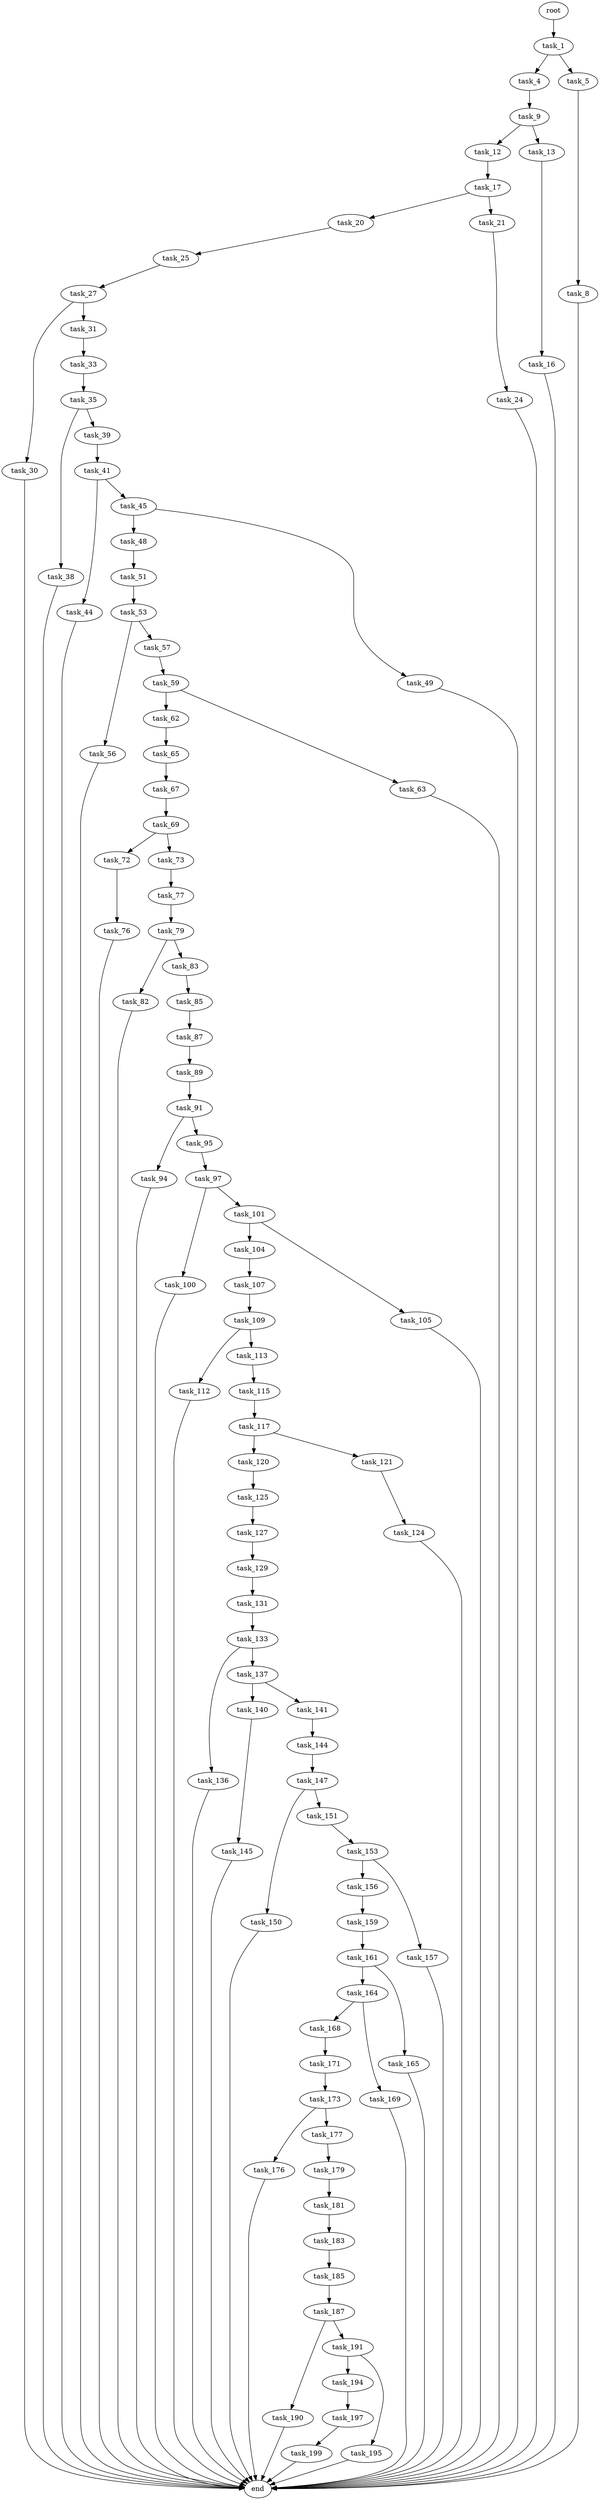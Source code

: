 digraph G {
  root [size="0.000000"];
  task_1 [size="366632062559.000000"];
  task_4 [size="30390864204.000000"];
  task_5 [size="52838202539.000000"];
  task_8 [size="231928233984.000000"];
  task_9 [size="368293445632.000000"];
  task_12 [size="368293445632.000000"];
  task_13 [size="134217728000.000000"];
  task_16 [size="30363455659.000000"];
  task_17 [size="1849622220.000000"];
  task_20 [size="5784880260.000000"];
  task_21 [size="134217728000.000000"];
  task_24 [size="1073741824000.000000"];
  task_25 [size="28991029248.000000"];
  task_27 [size="3230657059.000000"];
  task_30 [size="615585686911.000000"];
  task_31 [size="1015529179603.000000"];
  task_33 [size="368293445632.000000"];
  task_35 [size="782757789696.000000"];
  task_38 [size="549755813888.000000"];
  task_39 [size="10566177549.000000"];
  task_41 [size="231928233984.000000"];
  task_44 [size="320249626790.000000"];
  task_45 [size="68469790058.000000"];
  task_48 [size="368293445632.000000"];
  task_49 [size="231928233984.000000"];
  task_51 [size="17977010496.000000"];
  task_53 [size="28991029248.000000"];
  task_56 [size="782757789696.000000"];
  task_57 [size="805709767513.000000"];
  task_59 [size="549755813888.000000"];
  task_62 [size="14261247282.000000"];
  task_63 [size="5953939676.000000"];
  task_65 [size="139379057877.000000"];
  task_67 [size="231928233984.000000"];
  task_69 [size="3462823334.000000"];
  task_72 [size="134217728000.000000"];
  task_73 [size="1073741824000.000000"];
  task_76 [size="549755813888.000000"];
  task_77 [size="269962024691.000000"];
  task_79 [size="15028714253.000000"];
  task_82 [size="3957155867.000000"];
  task_83 [size="2567576794.000000"];
  task_85 [size="549755813888.000000"];
  task_87 [size="26172891845.000000"];
  task_89 [size="618097507220.000000"];
  task_91 [size="32832674139.000000"];
  task_94 [size="549755813888.000000"];
  task_95 [size="783611599730.000000"];
  task_97 [size="68719476736.000000"];
  task_100 [size="1086837820.000000"];
  task_101 [size="400998615032.000000"];
  task_104 [size="3163357777.000000"];
  task_105 [size="73969463307.000000"];
  task_107 [size="28991029248.000000"];
  task_109 [size="68719476736.000000"];
  task_112 [size="836984572.000000"];
  task_113 [size="368899617011.000000"];
  task_115 [size="6208430878.000000"];
  task_117 [size="3158628271.000000"];
  task_120 [size="193535473930.000000"];
  task_121 [size="23111316319.000000"];
  task_124 [size="415144319652.000000"];
  task_125 [size="262888720220.000000"];
  task_127 [size="7859351524.000000"];
  task_129 [size="1073741824000.000000"];
  task_131 [size="231928233984.000000"];
  task_133 [size="83136395489.000000"];
  task_136 [size="9935667813.000000"];
  task_137 [size="485530410821.000000"];
  task_140 [size="782757789696.000000"];
  task_141 [size="782757789696.000000"];
  task_144 [size="134217728000.000000"];
  task_145 [size="549755813888.000000"];
  task_147 [size="549755813888.000000"];
  task_150 [size="15316008857.000000"];
  task_151 [size="126113930735.000000"];
  task_153 [size="8589934592.000000"];
  task_156 [size="87734481011.000000"];
  task_157 [size="6538277818.000000"];
  task_159 [size="68719476736.000000"];
  task_161 [size="44916691866.000000"];
  task_164 [size="5560673131.000000"];
  task_165 [size="531017978261.000000"];
  task_168 [size="7766578861.000000"];
  task_169 [size="291222036109.000000"];
  task_171 [size="34113698291.000000"];
  task_173 [size="19068385952.000000"];
  task_176 [size="8589934592.000000"];
  task_177 [size="126151212179.000000"];
  task_179 [size="28991029248.000000"];
  task_181 [size="68719476736.000000"];
  task_183 [size="111309388956.000000"];
  task_185 [size="171044634339.000000"];
  task_187 [size="32414255069.000000"];
  task_190 [size="549755813888.000000"];
  task_191 [size="29005675150.000000"];
  task_194 [size="368959696791.000000"];
  task_195 [size="549755813888.000000"];
  task_197 [size="8589934592.000000"];
  task_199 [size="31209382494.000000"];
  end [size="0.000000"];

  root -> task_1 [size="1.000000"];
  task_1 -> task_4 [size="838860800.000000"];
  task_1 -> task_5 [size="838860800.000000"];
  task_4 -> task_9 [size="679477248.000000"];
  task_5 -> task_8 [size="75497472.000000"];
  task_8 -> end [size="1.000000"];
  task_9 -> task_12 [size="411041792.000000"];
  task_9 -> task_13 [size="411041792.000000"];
  task_12 -> task_17 [size="411041792.000000"];
  task_13 -> task_16 [size="209715200.000000"];
  task_16 -> end [size="1.000000"];
  task_17 -> task_20 [size="33554432.000000"];
  task_17 -> task_21 [size="33554432.000000"];
  task_20 -> task_25 [size="536870912.000000"];
  task_21 -> task_24 [size="209715200.000000"];
  task_24 -> end [size="1.000000"];
  task_25 -> task_27 [size="75497472.000000"];
  task_27 -> task_30 [size="134217728.000000"];
  task_27 -> task_31 [size="134217728.000000"];
  task_30 -> end [size="1.000000"];
  task_31 -> task_33 [size="679477248.000000"];
  task_33 -> task_35 [size="411041792.000000"];
  task_35 -> task_38 [size="679477248.000000"];
  task_35 -> task_39 [size="679477248.000000"];
  task_38 -> end [size="1.000000"];
  task_39 -> task_41 [size="301989888.000000"];
  task_41 -> task_44 [size="301989888.000000"];
  task_41 -> task_45 [size="301989888.000000"];
  task_44 -> end [size="1.000000"];
  task_45 -> task_48 [size="209715200.000000"];
  task_45 -> task_49 [size="209715200.000000"];
  task_48 -> task_51 [size="411041792.000000"];
  task_49 -> end [size="1.000000"];
  task_51 -> task_53 [size="301989888.000000"];
  task_53 -> task_56 [size="75497472.000000"];
  task_53 -> task_57 [size="75497472.000000"];
  task_56 -> end [size="1.000000"];
  task_57 -> task_59 [size="536870912.000000"];
  task_59 -> task_62 [size="536870912.000000"];
  task_59 -> task_63 [size="536870912.000000"];
  task_62 -> task_65 [size="301989888.000000"];
  task_63 -> end [size="1.000000"];
  task_65 -> task_67 [size="134217728.000000"];
  task_67 -> task_69 [size="301989888.000000"];
  task_69 -> task_72 [size="301989888.000000"];
  task_69 -> task_73 [size="301989888.000000"];
  task_72 -> task_76 [size="209715200.000000"];
  task_73 -> task_77 [size="838860800.000000"];
  task_76 -> end [size="1.000000"];
  task_77 -> task_79 [size="838860800.000000"];
  task_79 -> task_82 [size="301989888.000000"];
  task_79 -> task_83 [size="301989888.000000"];
  task_82 -> end [size="1.000000"];
  task_83 -> task_85 [size="75497472.000000"];
  task_85 -> task_87 [size="536870912.000000"];
  task_87 -> task_89 [size="536870912.000000"];
  task_89 -> task_91 [size="411041792.000000"];
  task_91 -> task_94 [size="33554432.000000"];
  task_91 -> task_95 [size="33554432.000000"];
  task_94 -> end [size="1.000000"];
  task_95 -> task_97 [size="679477248.000000"];
  task_97 -> task_100 [size="134217728.000000"];
  task_97 -> task_101 [size="134217728.000000"];
  task_100 -> end [size="1.000000"];
  task_101 -> task_104 [size="679477248.000000"];
  task_101 -> task_105 [size="679477248.000000"];
  task_104 -> task_107 [size="209715200.000000"];
  task_105 -> end [size="1.000000"];
  task_107 -> task_109 [size="75497472.000000"];
  task_109 -> task_112 [size="134217728.000000"];
  task_109 -> task_113 [size="134217728.000000"];
  task_112 -> end [size="1.000000"];
  task_113 -> task_115 [size="411041792.000000"];
  task_115 -> task_117 [size="536870912.000000"];
  task_117 -> task_120 [size="209715200.000000"];
  task_117 -> task_121 [size="209715200.000000"];
  task_120 -> task_125 [size="411041792.000000"];
  task_121 -> task_124 [size="33554432.000000"];
  task_124 -> end [size="1.000000"];
  task_125 -> task_127 [size="411041792.000000"];
  task_127 -> task_129 [size="536870912.000000"];
  task_129 -> task_131 [size="838860800.000000"];
  task_131 -> task_133 [size="301989888.000000"];
  task_133 -> task_136 [size="75497472.000000"];
  task_133 -> task_137 [size="75497472.000000"];
  task_136 -> end [size="1.000000"];
  task_137 -> task_140 [size="301989888.000000"];
  task_137 -> task_141 [size="301989888.000000"];
  task_140 -> task_145 [size="679477248.000000"];
  task_141 -> task_144 [size="679477248.000000"];
  task_144 -> task_147 [size="209715200.000000"];
  task_145 -> end [size="1.000000"];
  task_147 -> task_150 [size="536870912.000000"];
  task_147 -> task_151 [size="536870912.000000"];
  task_150 -> end [size="1.000000"];
  task_151 -> task_153 [size="536870912.000000"];
  task_153 -> task_156 [size="33554432.000000"];
  task_153 -> task_157 [size="33554432.000000"];
  task_156 -> task_159 [size="75497472.000000"];
  task_157 -> end [size="1.000000"];
  task_159 -> task_161 [size="134217728.000000"];
  task_161 -> task_164 [size="134217728.000000"];
  task_161 -> task_165 [size="134217728.000000"];
  task_164 -> task_168 [size="134217728.000000"];
  task_164 -> task_169 [size="134217728.000000"];
  task_165 -> end [size="1.000000"];
  task_168 -> task_171 [size="411041792.000000"];
  task_169 -> end [size="1.000000"];
  task_171 -> task_173 [size="536870912.000000"];
  task_173 -> task_176 [size="838860800.000000"];
  task_173 -> task_177 [size="838860800.000000"];
  task_176 -> end [size="1.000000"];
  task_177 -> task_179 [size="536870912.000000"];
  task_179 -> task_181 [size="75497472.000000"];
  task_181 -> task_183 [size="134217728.000000"];
  task_183 -> task_185 [size="301989888.000000"];
  task_185 -> task_187 [size="411041792.000000"];
  task_187 -> task_190 [size="838860800.000000"];
  task_187 -> task_191 [size="838860800.000000"];
  task_190 -> end [size="1.000000"];
  task_191 -> task_194 [size="75497472.000000"];
  task_191 -> task_195 [size="75497472.000000"];
  task_194 -> task_197 [size="411041792.000000"];
  task_195 -> end [size="1.000000"];
  task_197 -> task_199 [size="33554432.000000"];
  task_199 -> end [size="1.000000"];
}
